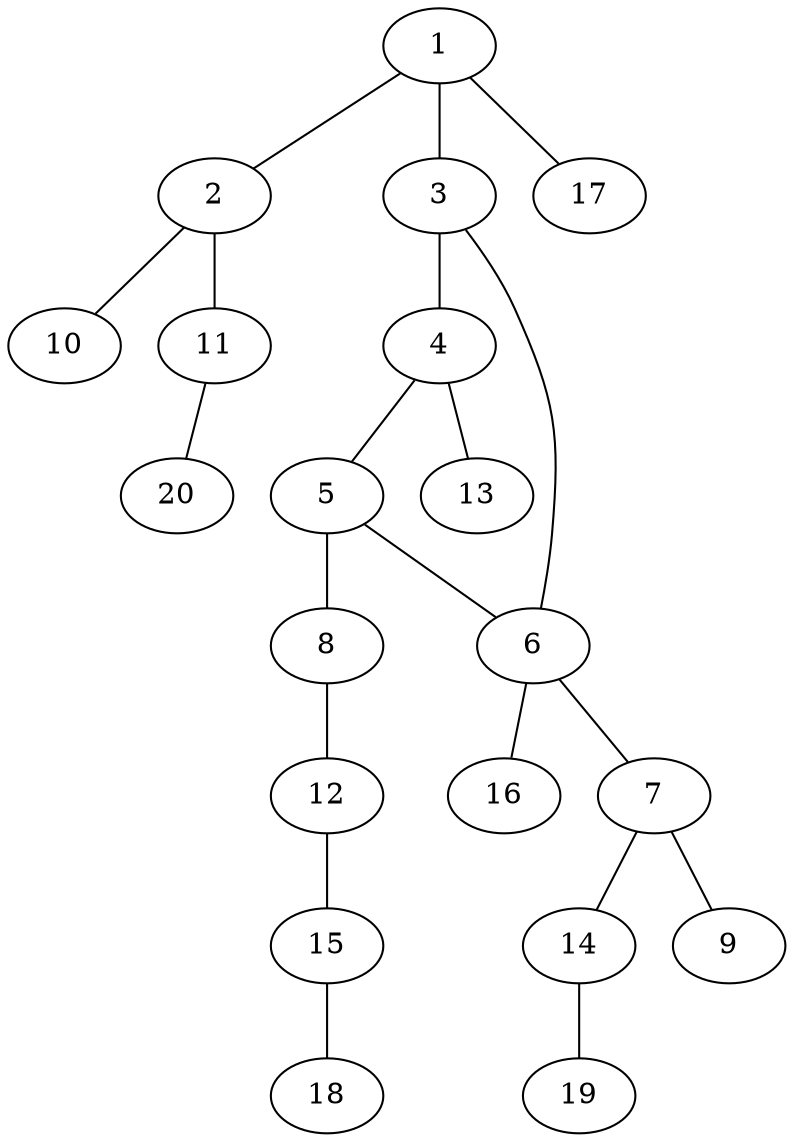 graph graphname {1--2
1--3
1--17
2--10
2--11
3--4
3--6
4--5
4--13
5--6
5--8
6--7
6--16
7--9
7--14
8--12
11--20
12--15
14--19
15--18
}